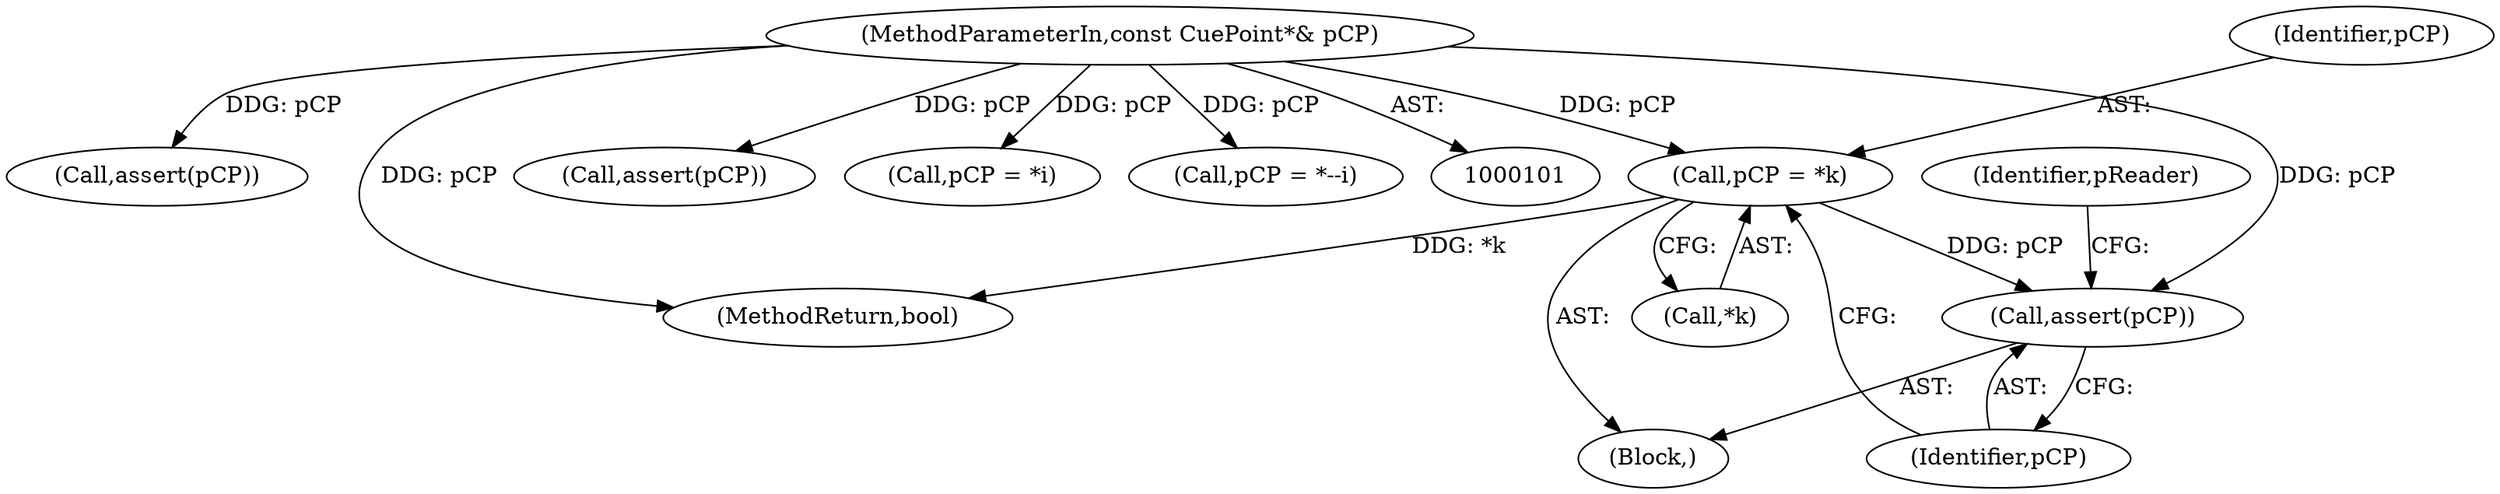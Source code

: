 digraph "1_Android_cc274e2abe8b2a6698a5c47d8aa4bb45f1f9538d_9@pointer" {
"1000181" [label="(Call,pCP = *k)"];
"1000104" [label="(MethodParameterIn,const CuePoint*& pCP)"];
"1000185" [label="(Call,assert(pCP))"];
"1000183" [label="(Call,*k)"];
"1000182" [label="(Identifier,pCP)"];
"1000228" [label="(Call,assert(pCP))"];
"1000104" [label="(MethodParameterIn,const CuePoint*& pCP)"];
"1000188" [label="(Identifier,pReader)"];
"1000243" [label="(MethodReturn,bool)"];
"1000185" [label="(Call,assert(pCP))"];
"1000142" [label="(Call,assert(pCP))"];
"1000186" [label="(Identifier,pCP)"];
"1000138" [label="(Call,pCP = *i)"];
"1000181" [label="(Call,pCP = *k)"];
"1000223" [label="(Call,pCP = *--i)"];
"1000167" [label="(Block,)"];
"1000181" -> "1000167"  [label="AST: "];
"1000181" -> "1000183"  [label="CFG: "];
"1000182" -> "1000181"  [label="AST: "];
"1000183" -> "1000181"  [label="AST: "];
"1000186" -> "1000181"  [label="CFG: "];
"1000181" -> "1000243"  [label="DDG: *k"];
"1000104" -> "1000181"  [label="DDG: pCP"];
"1000181" -> "1000185"  [label="DDG: pCP"];
"1000104" -> "1000101"  [label="AST: "];
"1000104" -> "1000243"  [label="DDG: pCP"];
"1000104" -> "1000138"  [label="DDG: pCP"];
"1000104" -> "1000142"  [label="DDG: pCP"];
"1000104" -> "1000185"  [label="DDG: pCP"];
"1000104" -> "1000223"  [label="DDG: pCP"];
"1000104" -> "1000228"  [label="DDG: pCP"];
"1000185" -> "1000167"  [label="AST: "];
"1000185" -> "1000186"  [label="CFG: "];
"1000186" -> "1000185"  [label="AST: "];
"1000188" -> "1000185"  [label="CFG: "];
}
